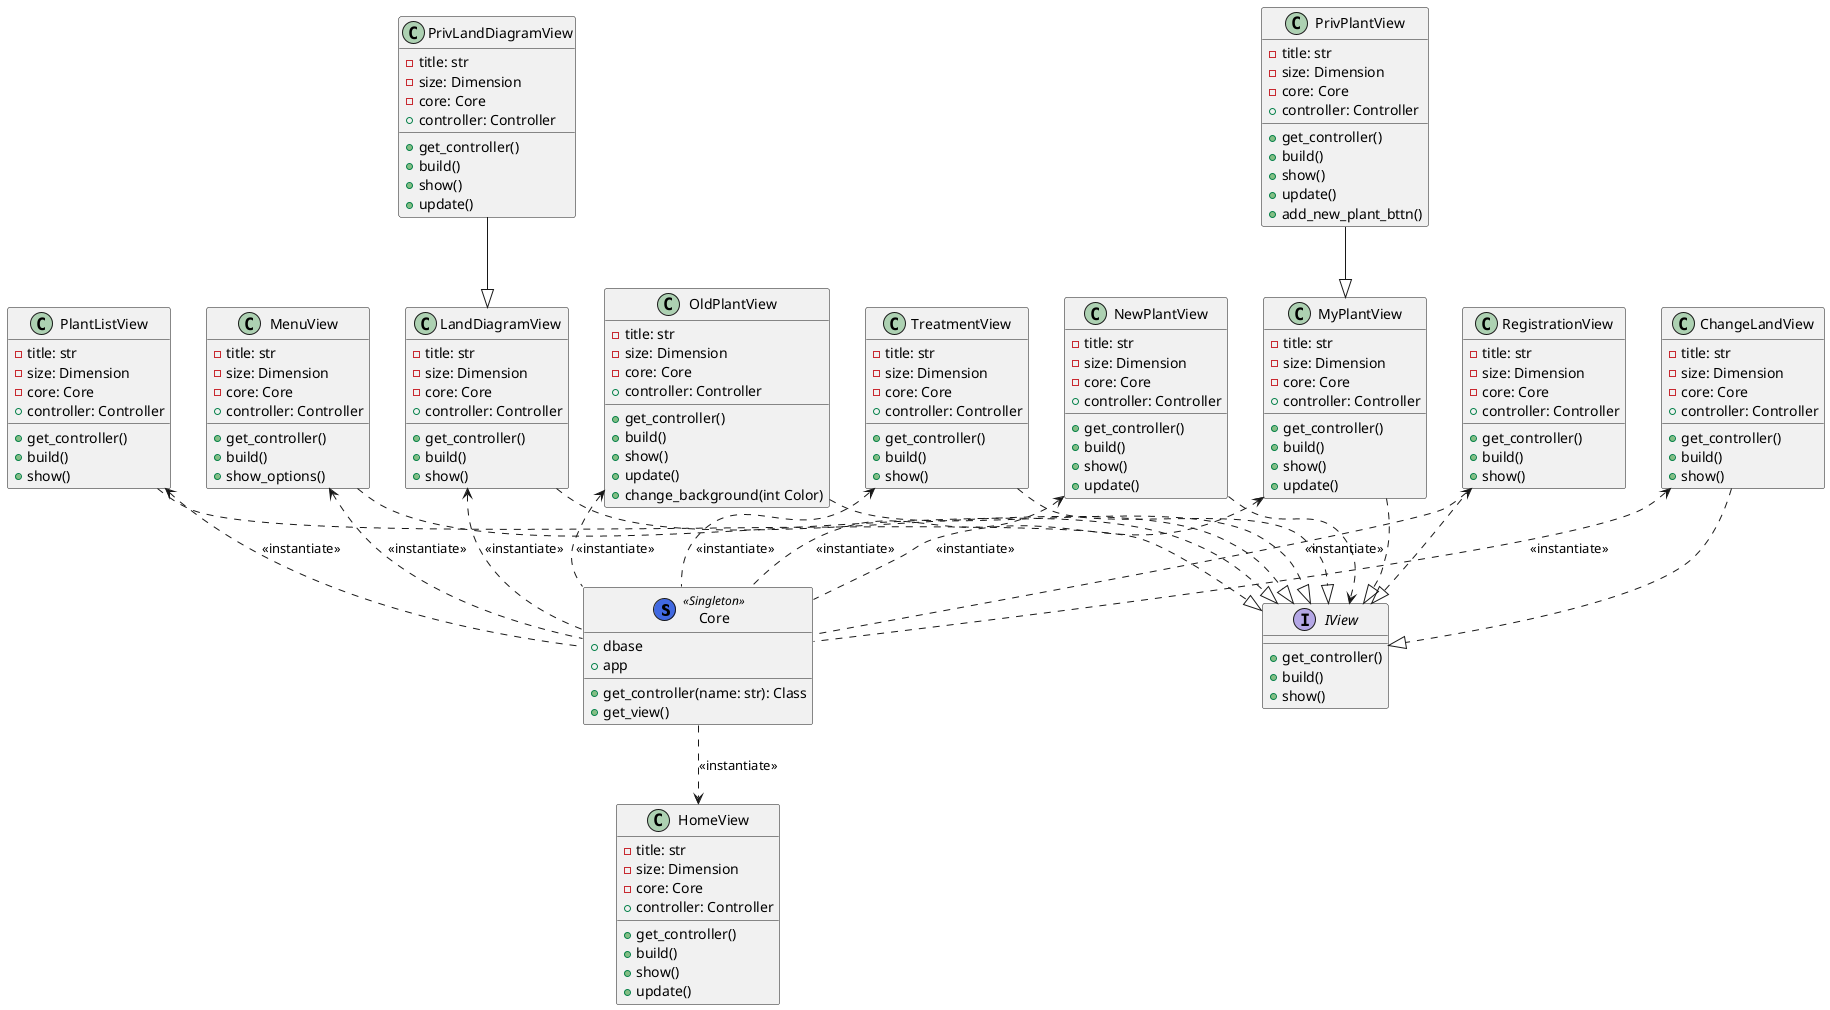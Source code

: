 @startuml classdiagramView
class Core << (S, RoyalBlue) Singleton >>  {
    +dbase
    +app
    +get_controller(name: str): Class
    +get_view()
}
interface IView{
    +get_controller()
    +build()
    +show()
}
class HomeView
{
    - title: str
    - size: Dimension
    -core: Core
    +controller: Controller
    +get_controller()
    +build()
    +show()
    +update()
}
class RegistrationView{
    - title: str
    - size: Dimension
    -core: Core
    +controller: Controller
    +get_controller()
    +build()
    +show()
}
class MenuView
{
    - title: str
    - size: Dimension
    -core: Core
    +controller: Controller
    +get_controller()
    +build()
    +show_options()
}
class TreatmentView
{
    - title: str
    - size: Dimension
    -core: Core
    +controller: Controller
    +get_controller()
    +build()
    +show()
}
class MyPlantView
{
    - title: str
    - size: Dimension
    -core: Core
    +controller: Controller
    +get_controller()
    +build()
    +show()
    +update()
}
class PrivPlantView
{
    - title: str
    - size: Dimension
    -core: Core
    +controller: Controller
    +get_controller()
    +build()
    +show()
    +update()
    +add_new_plant_bttn()
}
PrivPlantView --|> MyPlantView

class NewPlantView 
{
    - title: str
    - size: Dimension
    -core: Core
    +controller: Controller
    +get_controller()
    +build()
    +show()
    +update()
}
class OldPlantView
{
    - title: str
    - size: Dimension
    -core: Core
    +controller: Controller
    +get_controller()
    +build()
    +show()
    +update()
    +change_background(int Color)
}
class PlantListView
{
    - title: str
    - size: Dimension
    -core: Core
    +controller: Controller
    +get_controller()
    +build()
    +show()
}
class LandDiagramView
{
    - title: str
    - size: Dimension
    -core: Core
    +controller: Controller
    +get_controller()
    +build()
    +show()
}
class PrivLandDiagramView
{
    - title: str
    - size: Dimension
    -core: Core
    +controller: Controller
    +get_controller()
    +build()
    +show()
    +update()
}
PrivLandDiagramView --|> LandDiagramView
class ChangeLandView
{
    - title: str
    - size: Dimension
    -core: Core
    +controller: Controller
    +get_controller()
    +build()
    +show()
}
MenuView ..|> IView
RegistrationView ..|> IView
TreatmentView ..|> IView
OldPlantView ..|> IView
NewPlantView ..> IView
LandDiagramView ..|> IView
ChangeLandView ..|> IView
MyPlantView ..|> IView 
PlantListView ..|> IView

Core ..> HomeView: <<instantiate>>
MenuView <.. Core: <<instantiate>>
RegistrationView <.. Core: <<instantiate>>
TreatmentView <.. Core: <<instantiate>>
OldPlantView <.. Core: <<instantiate>>
NewPlantView <.. Core: <<instantiate>>
LandDiagramView <.. Core: <<instantiate>>
ChangeLandView <.. Core: <<instantiate>>
MyPlantView <.. Core: <<instantiate>>
PlantListView <.. Core: <<instantiate>>
@enduml